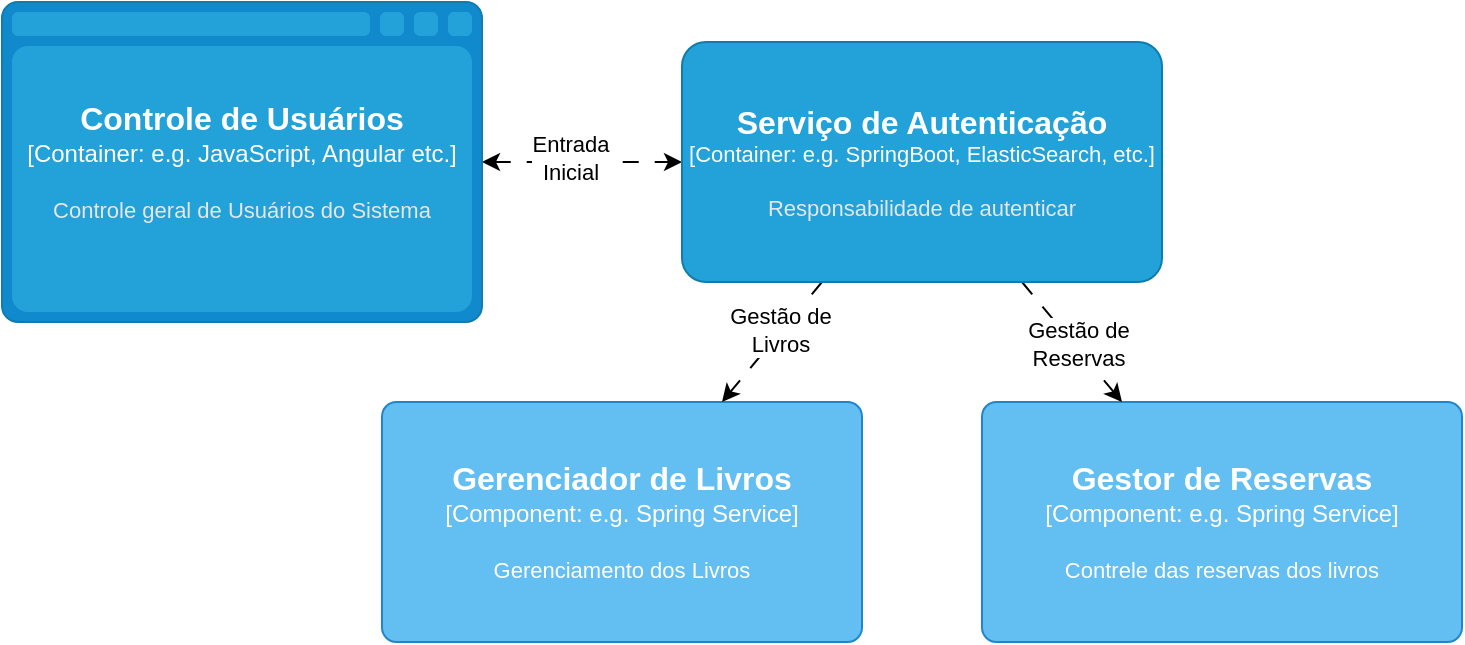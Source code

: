 <mxfile version="27.1.4">
  <diagram name="Page-1" id="ZTKaImX4KBgKc-rb9riB">
    <mxGraphModel dx="1360" dy="765" grid="1" gridSize="10" guides="1" tooltips="1" connect="1" arrows="1" fold="1" page="1" pageScale="1" pageWidth="850" pageHeight="1100" math="0" shadow="0">
      <root>
        <mxCell id="0" />
        <mxCell id="1" parent="0" />
        <mxCell id="r1XqcB0PvGjMKnDUeGIn-41" style="edgeStyle=orthogonalEdgeStyle;rounded=0;orthogonalLoop=1;jettySize=auto;html=1;dashed=1;dashPattern=8 8;flowAnimation=0;curved=0;startArrow=classic;startFill=1;" edge="1" parent="1" source="r1XqcB0PvGjMKnDUeGIn-35" target="r1XqcB0PvGjMKnDUeGIn-38">
          <mxGeometry relative="1" as="geometry" />
        </mxCell>
        <mxCell id="r1XqcB0PvGjMKnDUeGIn-42" value="Entrada&lt;br&gt;Inicial" style="edgeLabel;html=1;align=center;verticalAlign=middle;resizable=0;points=[];" vertex="1" connectable="0" parent="r1XqcB0PvGjMKnDUeGIn-41">
          <mxGeometry x="-0.12" y="2" relative="1" as="geometry">
            <mxPoint as="offset" />
          </mxGeometry>
        </mxCell>
        <object placeholders="1" c4Name="Controle de Usuários" c4Type="Container" c4Technology="e.g. JavaScript, Angular etc." c4Description="Controle geral de Usuários do Sistema" label="&lt;font style=&quot;font-size: 16px&quot;&gt;&lt;b&gt;%c4Name%&lt;/b&gt;&lt;/font&gt;&lt;div&gt;[%c4Type%:&amp;nbsp;%c4Technology%]&lt;/div&gt;&lt;br&gt;&lt;div&gt;&lt;font style=&quot;font-size: 11px&quot;&gt;&lt;font color=&quot;#E6E6E6&quot;&gt;%c4Description%&lt;/font&gt;&lt;/div&gt;" id="r1XqcB0PvGjMKnDUeGIn-35">
          <mxCell style="shape=mxgraph.c4.webBrowserContainer2;whiteSpace=wrap;html=1;boundedLbl=1;rounded=0;labelBackgroundColor=none;strokeColor=#118ACD;fillColor=#23A2D9;strokeColor=#118ACD;strokeColor2=#0E7DAD;fontSize=12;fontColor=#ffffff;align=center;metaEdit=1;points=[[0.5,0,0],[1,0.25,0],[1,0.5,0],[1,0.75,0],[0.5,1,0],[0,0.75,0],[0,0.5,0],[0,0.25,0]];resizable=0;" vertex="1" parent="1">
            <mxGeometry x="40" y="40" width="240" height="160" as="geometry" />
          </mxCell>
        </object>
        <object placeholders="1" c4Name="Gerenciador de Livros" c4Type="Component" c4Technology="e.g. Spring Service" c4Description="Gerenciamento dos Livros" label="&lt;font style=&quot;font-size: 16px&quot;&gt;&lt;b&gt;%c4Name%&lt;/b&gt;&lt;/font&gt;&lt;div&gt;[%c4Type%: %c4Technology%]&lt;/div&gt;&lt;br&gt;&lt;div&gt;&lt;font style=&quot;font-size: 11px&quot;&gt;%c4Description%&lt;/font&gt;&lt;/div&gt;" id="r1XqcB0PvGjMKnDUeGIn-36">
          <mxCell style="rounded=1;whiteSpace=wrap;html=1;labelBackgroundColor=none;fillColor=#63BEF2;fontColor=#ffffff;align=center;arcSize=6;strokeColor=#2086C9;metaEdit=1;resizable=0;points=[[0.25,0,0],[0.5,0,0],[0.75,0,0],[1,0.25,0],[1,0.5,0],[1,0.75,0],[0.75,1,0],[0.5,1,0],[0.25,1,0],[0,0.75,0],[0,0.5,0],[0,0.25,0]];" vertex="1" parent="1">
            <mxGeometry x="230" y="240" width="240" height="120" as="geometry" />
          </mxCell>
        </object>
        <object placeholders="1" c4Name="Gestor de Reservas" c4Type="Component" c4Technology="e.g. Spring Service" c4Description="Contrele das reservas dos livros" label="&lt;font style=&quot;font-size: 16px&quot;&gt;&lt;b&gt;%c4Name%&lt;/b&gt;&lt;/font&gt;&lt;div&gt;[%c4Type%: %c4Technology%]&lt;/div&gt;&lt;br&gt;&lt;div&gt;&lt;font style=&quot;font-size: 11px&quot;&gt;%c4Description%&lt;/font&gt;&lt;/div&gt;" id="r1XqcB0PvGjMKnDUeGIn-37">
          <mxCell style="rounded=1;whiteSpace=wrap;html=1;labelBackgroundColor=none;fillColor=#63BEF2;fontColor=#ffffff;align=center;arcSize=6;strokeColor=#2086C9;metaEdit=1;resizable=0;points=[[0.25,0,0],[0.5,0,0],[0.75,0,0],[1,0.25,0],[1,0.5,0],[1,0.75,0],[0.75,1,0],[0.5,1,0],[0.25,1,0],[0,0.75,0],[0,0.5,0],[0,0.25,0]];" vertex="1" parent="1">
            <mxGeometry x="530" y="240" width="240" height="120" as="geometry" />
          </mxCell>
        </object>
        <mxCell id="r1XqcB0PvGjMKnDUeGIn-39" style="rounded=0;orthogonalLoop=1;jettySize=auto;html=1;dashed=1;dashPattern=8 8;" edge="1" parent="1" source="r1XqcB0PvGjMKnDUeGIn-38" target="r1XqcB0PvGjMKnDUeGIn-37">
          <mxGeometry relative="1" as="geometry" />
        </mxCell>
        <mxCell id="r1XqcB0PvGjMKnDUeGIn-44" value="&lt;div&gt;Gestão de&lt;/div&gt;&lt;div&gt;Reservas&lt;/div&gt;" style="edgeLabel;html=1;align=center;verticalAlign=middle;resizable=0;points=[];" vertex="1" connectable="0" parent="r1XqcB0PvGjMKnDUeGIn-39">
          <mxGeometry x="0.033" y="2" relative="1" as="geometry">
            <mxPoint y="1" as="offset" />
          </mxGeometry>
        </mxCell>
        <mxCell id="r1XqcB0PvGjMKnDUeGIn-40" style="rounded=0;orthogonalLoop=1;jettySize=auto;html=1;dashed=1;dashPattern=8 8;" edge="1" parent="1" source="r1XqcB0PvGjMKnDUeGIn-38" target="r1XqcB0PvGjMKnDUeGIn-36">
          <mxGeometry relative="1" as="geometry" />
        </mxCell>
        <mxCell id="r1XqcB0PvGjMKnDUeGIn-43" value="&lt;div&gt;Gestão de&lt;/div&gt;&lt;div&gt;Livros&lt;/div&gt;" style="edgeLabel;html=1;align=center;verticalAlign=middle;resizable=0;points=[];" vertex="1" connectable="0" parent="r1XqcB0PvGjMKnDUeGIn-40">
          <mxGeometry x="-0.184" y="-1" relative="1" as="geometry">
            <mxPoint as="offset" />
          </mxGeometry>
        </mxCell>
        <object placeholders="1" c4Name="Serviço de Autenticação" c4Type="Container" c4Technology="e.g. SpringBoot, ElasticSearch, etc." c4Description="Responsabilidade de autenticar" label="&lt;font style=&quot;font-size: 16px&quot;&gt;&lt;b&gt;%c4Name%&lt;/b&gt;&lt;/font&gt;&lt;div&gt;[%c4Type%: %c4Technology%]&lt;/div&gt;&lt;br&gt;&lt;div&gt;&lt;font style=&quot;font-size: 11px&quot;&gt;&lt;font color=&quot;#E6E6E6&quot;&gt;%c4Description%&lt;/font&gt;&lt;/div&gt;" id="r1XqcB0PvGjMKnDUeGIn-38">
          <mxCell style="rounded=1;whiteSpace=wrap;html=1;fontSize=11;labelBackgroundColor=none;fillColor=#23A2D9;fontColor=#ffffff;align=center;arcSize=10;strokeColor=#0E7DAD;metaEdit=1;resizable=0;points=[[0.25,0,0],[0.5,0,0],[0.75,0,0],[1,0.25,0],[1,0.5,0],[1,0.75,0],[0.75,1,0],[0.5,1,0],[0.25,1,0],[0,0.75,0],[0,0.5,0],[0,0.25,0]];" vertex="1" parent="1">
            <mxGeometry x="380" y="60" width="240" height="120" as="geometry" />
          </mxCell>
        </object>
      </root>
    </mxGraphModel>
  </diagram>
</mxfile>
